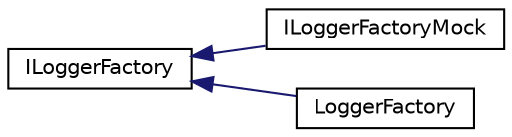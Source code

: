 digraph "Graphical Class Hierarchy"
{
 // LATEX_PDF_SIZE
  edge [fontname="Helvetica",fontsize="10",labelfontname="Helvetica",labelfontsize="10"];
  node [fontname="Helvetica",fontsize="10",shape=record];
  rankdir="LR";
  Node0 [label="ILoggerFactory",height=0.2,width=0.4,color="black", fillcolor="white", style="filled",URL="$struct_i_logger_factory.html",tooltip=" "];
  Node0 -> Node1 [dir="back",color="midnightblue",fontsize="10",style="solid",fontname="Helvetica"];
  Node1 [label="ILoggerFactoryMock",height=0.2,width=0.4,color="black", fillcolor="white", style="filled",URL="$class_i_logger_factory_mock.html",tooltip=" "];
  Node0 -> Node2 [dir="back",color="midnightblue",fontsize="10",style="solid",fontname="Helvetica"];
  Node2 [label="LoggerFactory",height=0.2,width=0.4,color="black", fillcolor="white", style="filled",URL="$class_logger_factory.html",tooltip=" "];
}
